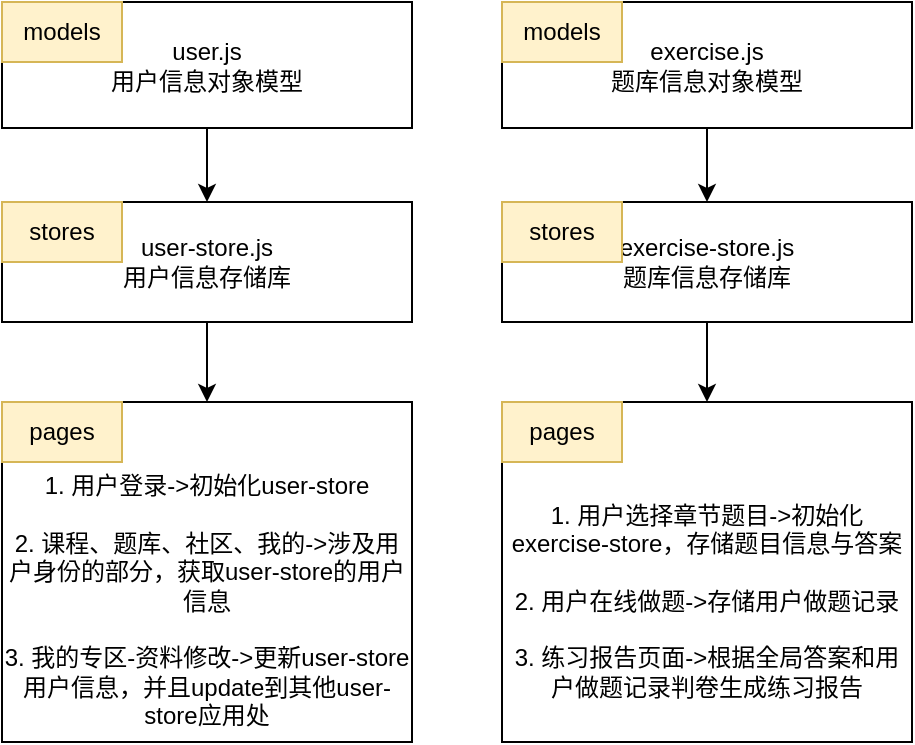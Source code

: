 <mxfile version="20.0.3" type="github">
  <diagram id="32xwhfJaXMQFOsESoAmR" name="Page-1">
    <mxGraphModel dx="1374" dy="754" grid="1" gridSize="10" guides="1" tooltips="1" connect="1" arrows="1" fold="1" page="1" pageScale="1" pageWidth="827" pageHeight="1169" math="0" shadow="0">
      <root>
        <mxCell id="0" />
        <mxCell id="1" parent="0" />
        <mxCell id="AJ84p1acfhQoedjf8Ayg-6" style="edgeStyle=orthogonalEdgeStyle;rounded=0;orthogonalLoop=1;jettySize=auto;html=1;" parent="1" source="AJ84p1acfhQoedjf8Ayg-3" target="AJ84p1acfhQoedjf8Ayg-1" edge="1">
          <mxGeometry relative="1" as="geometry" />
        </mxCell>
        <mxCell id="AJ84p1acfhQoedjf8Ayg-3" value="user.js&lt;br&gt;用户信息对象模型" style="rounded=0;whiteSpace=wrap;html=1;" parent="1" vertex="1">
          <mxGeometry width="205" height="63" as="geometry" />
        </mxCell>
        <mxCell id="AJ84p1acfhQoedjf8Ayg-4" value="models" style="text;html=1;strokeColor=#d6b656;fillColor=#fff2cc;align=center;verticalAlign=middle;whiteSpace=wrap;rounded=0;perimeterSpacing=12;" parent="1" vertex="1">
          <mxGeometry width="60" height="30" as="geometry" />
        </mxCell>
        <mxCell id="AJ84p1acfhQoedjf8Ayg-10" style="edgeStyle=orthogonalEdgeStyle;rounded=0;orthogonalLoop=1;jettySize=auto;html=1;entryX=0.5;entryY=0;entryDx=0;entryDy=0;" parent="1" source="AJ84p1acfhQoedjf8Ayg-1" target="AJ84p1acfhQoedjf8Ayg-8" edge="1">
          <mxGeometry relative="1" as="geometry" />
        </mxCell>
        <mxCell id="AJ84p1acfhQoedjf8Ayg-1" value="user-store.js&lt;br&gt;用户信息存储库" style="rounded=0;whiteSpace=wrap;html=1;" parent="1" vertex="1">
          <mxGeometry y="100" width="205" height="60" as="geometry" />
        </mxCell>
        <mxCell id="AJ84p1acfhQoedjf8Ayg-7" value="stores" style="text;html=1;strokeColor=#d6b656;fillColor=#fff2cc;align=center;verticalAlign=middle;whiteSpace=wrap;rounded=0;" parent="1" vertex="1">
          <mxGeometry y="100" width="60" height="30" as="geometry" />
        </mxCell>
        <mxCell id="AJ84p1acfhQoedjf8Ayg-8" value="&lt;br&gt;&lt;br&gt;1. 用户登录-&amp;gt;初始化user-store&lt;br&gt;&lt;br&gt;2. 课程、题库、社区、我的-&amp;gt;涉及用户身份的部分，获取user-store的用户信息&lt;br&gt;&lt;br&gt;3. 我的专区-资料修改-&amp;gt;更新user-store用户信息，并且update到其他user-store应用处" style="rounded=0;whiteSpace=wrap;html=1;" parent="1" vertex="1">
          <mxGeometry y="200" width="205" height="170" as="geometry" />
        </mxCell>
        <mxCell id="AJ84p1acfhQoedjf8Ayg-9" value="pages" style="text;html=1;strokeColor=#d6b656;fillColor=#fff2cc;align=center;verticalAlign=middle;whiteSpace=wrap;rounded=0;" parent="1" vertex="1">
          <mxGeometry y="200" width="60" height="30" as="geometry" />
        </mxCell>
        <mxCell id="AJ84p1acfhQoedjf8Ayg-18" style="edgeStyle=orthogonalEdgeStyle;rounded=0;orthogonalLoop=1;jettySize=auto;html=1;" parent="1" source="AJ84p1acfhQoedjf8Ayg-19" target="AJ84p1acfhQoedjf8Ayg-22" edge="1">
          <mxGeometry relative="1" as="geometry" />
        </mxCell>
        <mxCell id="AJ84p1acfhQoedjf8Ayg-19" value="exercise.js&lt;br&gt;题库信息对象模型" style="rounded=0;whiteSpace=wrap;html=1;" parent="1" vertex="1">
          <mxGeometry x="250" width="205" height="63" as="geometry" />
        </mxCell>
        <mxCell id="AJ84p1acfhQoedjf8Ayg-20" value="models" style="text;html=1;strokeColor=#d6b656;fillColor=#fff2cc;align=center;verticalAlign=middle;whiteSpace=wrap;rounded=0;perimeterSpacing=12;" parent="1" vertex="1">
          <mxGeometry x="250" width="60" height="30" as="geometry" />
        </mxCell>
        <mxCell id="AJ84p1acfhQoedjf8Ayg-21" style="edgeStyle=orthogonalEdgeStyle;rounded=0;orthogonalLoop=1;jettySize=auto;html=1;entryX=0.5;entryY=0;entryDx=0;entryDy=0;" parent="1" source="AJ84p1acfhQoedjf8Ayg-22" target="AJ84p1acfhQoedjf8Ayg-24" edge="1">
          <mxGeometry relative="1" as="geometry" />
        </mxCell>
        <mxCell id="AJ84p1acfhQoedjf8Ayg-22" value="exercise-store.js&lt;br&gt;题库信息存储库" style="rounded=0;whiteSpace=wrap;html=1;" parent="1" vertex="1">
          <mxGeometry x="250" y="100" width="205" height="60" as="geometry" />
        </mxCell>
        <mxCell id="AJ84p1acfhQoedjf8Ayg-23" value="stores" style="text;html=1;strokeColor=#d6b656;fillColor=#fff2cc;align=center;verticalAlign=middle;whiteSpace=wrap;rounded=0;" parent="1" vertex="1">
          <mxGeometry x="250" y="100" width="60" height="30" as="geometry" />
        </mxCell>
        <mxCell id="AJ84p1acfhQoedjf8Ayg-24" value="&lt;br&gt;&lt;br&gt;1. 用户选择章节题目-&amp;gt;初始化exercise-store，存储题目信息与答案&lt;br&gt;&lt;br&gt;2. 用户在线做题-&amp;gt;存储用户做题记录&lt;br&gt;&lt;br&gt;3. 练习报告页面-&amp;gt;根据全局答案和用户做题记录判卷生成练习报告" style="rounded=0;whiteSpace=wrap;html=1;" parent="1" vertex="1">
          <mxGeometry x="250" y="200" width="205" height="170" as="geometry" />
        </mxCell>
        <mxCell id="AJ84p1acfhQoedjf8Ayg-25" value="pages" style="text;html=1;strokeColor=#d6b656;fillColor=#fff2cc;align=center;verticalAlign=middle;whiteSpace=wrap;rounded=0;" parent="1" vertex="1">
          <mxGeometry x="250" y="200" width="60" height="30" as="geometry" />
        </mxCell>
      </root>
    </mxGraphModel>
  </diagram>
</mxfile>
